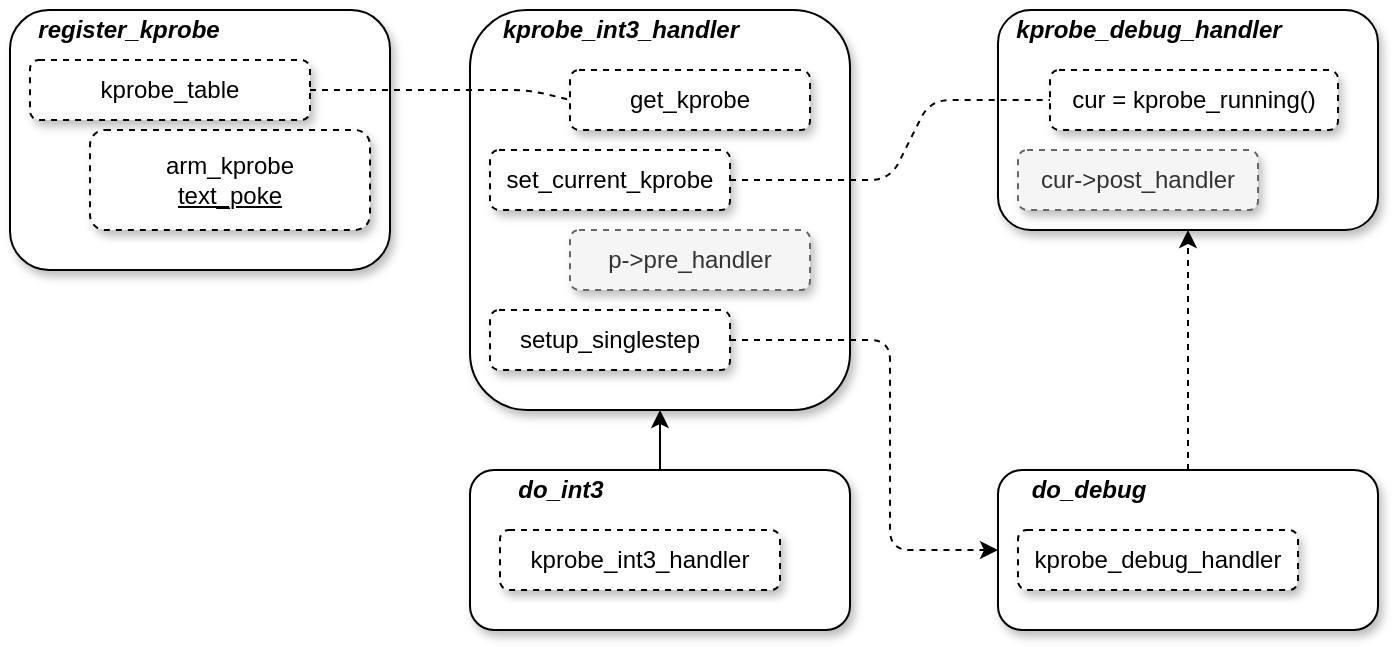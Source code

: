 <mxfile version="13.3.0" type="github">
  <diagram id="IFrhrqgHPlLCJnyAjFTX" name="第 1 页">
    <mxGraphModel dx="1773" dy="591" grid="1" gridSize="10" guides="1" tooltips="1" connect="1" arrows="1" fold="1" page="1" pageScale="1" pageWidth="827" pageHeight="1169" math="0" shadow="0">
      <root>
        <mxCell id="0" />
        <mxCell id="1" parent="0" />
        <mxCell id="JVRPQKpvG02_lBMR82Qk-1" value="" style="rounded=1;whiteSpace=wrap;html=1;shadow=1;" parent="1" vertex="1">
          <mxGeometry x="414" y="180" width="190" height="110" as="geometry" />
        </mxCell>
        <mxCell id="JVRPQKpvG02_lBMR82Qk-2" value="&lt;b&gt;&lt;i&gt;kprobe_debug_handler&lt;/i&gt;&lt;/b&gt;" style="text;html=1;align=center;verticalAlign=middle;resizable=0;points=[];autosize=1;" parent="1" vertex="1">
          <mxGeometry x="414" y="180" width="150" height="20" as="geometry" />
        </mxCell>
        <mxCell id="JVRPQKpvG02_lBMR82Qk-3" value="" style="rounded=1;whiteSpace=wrap;html=1;shadow=1;" parent="1" vertex="1">
          <mxGeometry x="414" y="410" width="190" height="80" as="geometry" />
        </mxCell>
        <mxCell id="JVRPQKpvG02_lBMR82Qk-4" value="&lt;b&gt;&lt;i&gt;do_debug&lt;/i&gt;&lt;/b&gt;" style="text;html=1;align=center;verticalAlign=middle;resizable=0;points=[];autosize=1;" parent="1" vertex="1">
          <mxGeometry x="424" y="410" width="70" height="20" as="geometry" />
        </mxCell>
        <mxCell id="JVRPQKpvG02_lBMR82Qk-5" value="cur-&amp;gt;post_handler" style="rounded=1;whiteSpace=wrap;html=1;shadow=1;dashed=1;fillColor=#f5f5f5;strokeColor=#666666;fontColor=#333333;" parent="1" vertex="1">
          <mxGeometry x="424" y="250" width="120" height="30" as="geometry" />
        </mxCell>
        <mxCell id="JVRPQKpvG02_lBMR82Qk-6" value="cur = kprobe_running()" style="rounded=1;whiteSpace=wrap;html=1;shadow=1;dashed=1;" parent="1" vertex="1">
          <mxGeometry x="440" y="210" width="144" height="30" as="geometry" />
        </mxCell>
        <mxCell id="JVRPQKpvG02_lBMR82Qk-7" value="kprobe_debug_handler" style="rounded=1;whiteSpace=wrap;html=1;shadow=1;dashed=1;" parent="1" vertex="1">
          <mxGeometry x="424" y="440" width="140" height="30" as="geometry" />
        </mxCell>
        <mxCell id="JVRPQKpvG02_lBMR82Qk-8" value="" style="rounded=1;whiteSpace=wrap;html=1;shadow=1;" parent="1" vertex="1">
          <mxGeometry x="150" y="180" width="190" height="200" as="geometry" />
        </mxCell>
        <mxCell id="JVRPQKpvG02_lBMR82Qk-9" value="&lt;b&gt;&lt;i&gt;kprobe_int3_handler&lt;/i&gt;&lt;/b&gt;" style="text;html=1;align=center;verticalAlign=middle;resizable=0;points=[];autosize=1;" parent="1" vertex="1">
          <mxGeometry x="160" y="180" width="130" height="20" as="geometry" />
        </mxCell>
        <mxCell id="JVRPQKpvG02_lBMR82Qk-10" value="" style="rounded=1;whiteSpace=wrap;html=1;shadow=1;" parent="1" vertex="1">
          <mxGeometry x="150" y="410" width="190" height="80" as="geometry" />
        </mxCell>
        <mxCell id="JVRPQKpvG02_lBMR82Qk-11" value="&lt;b&gt;&lt;i&gt;do_int3&lt;/i&gt;&lt;/b&gt;" style="text;html=1;align=center;verticalAlign=middle;resizable=0;points=[];autosize=1;" parent="1" vertex="1">
          <mxGeometry x="165" y="410" width="60" height="20" as="geometry" />
        </mxCell>
        <mxCell id="JVRPQKpvG02_lBMR82Qk-12" value="set_current_kprobe" style="rounded=1;whiteSpace=wrap;html=1;shadow=1;dashed=1;" parent="1" vertex="1">
          <mxGeometry x="160" y="250" width="120" height="30" as="geometry" />
        </mxCell>
        <mxCell id="JVRPQKpvG02_lBMR82Qk-13" value="get_kprobe" style="rounded=1;whiteSpace=wrap;html=1;shadow=1;dashed=1;" parent="1" vertex="1">
          <mxGeometry x="200" y="210" width="120" height="30" as="geometry" />
        </mxCell>
        <mxCell id="JVRPQKpvG02_lBMR82Qk-15" value="kprobe_int3_handler" style="rounded=1;whiteSpace=wrap;html=1;shadow=1;dashed=1;" parent="1" vertex="1">
          <mxGeometry x="165" y="440" width="140" height="30" as="geometry" />
        </mxCell>
        <mxCell id="JVRPQKpvG02_lBMR82Qk-16" value="p-&amp;gt;pre_handler" style="rounded=1;whiteSpace=wrap;html=1;shadow=1;dashed=1;fillColor=#f5f5f5;strokeColor=#666666;fontColor=#333333;" parent="1" vertex="1">
          <mxGeometry x="200" y="290" width="120" height="30" as="geometry" />
        </mxCell>
        <mxCell id="JVRPQKpvG02_lBMR82Qk-17" value="setup_singlestep" style="rounded=1;whiteSpace=wrap;html=1;shadow=1;dashed=1;" parent="1" vertex="1">
          <mxGeometry x="160" y="330" width="120" height="30" as="geometry" />
        </mxCell>
        <mxCell id="JVRPQKpvG02_lBMR82Qk-18" value="" style="rounded=1;whiteSpace=wrap;html=1;shadow=1;" parent="1" vertex="1">
          <mxGeometry x="-80" y="180" width="190" height="130" as="geometry" />
        </mxCell>
        <mxCell id="JVRPQKpvG02_lBMR82Qk-19" value="&lt;b&gt;&lt;i&gt;register_kprobe&lt;/i&gt;&lt;/b&gt;" style="text;html=1;align=center;verticalAlign=middle;resizable=0;points=[];autosize=1;" parent="1" vertex="1">
          <mxGeometry x="-76" y="180" width="110" height="20" as="geometry" />
        </mxCell>
        <mxCell id="JVRPQKpvG02_lBMR82Qk-20" value="kprobe_table" style="rounded=1;whiteSpace=wrap;html=1;shadow=1;dashed=1;" parent="1" vertex="1">
          <mxGeometry x="-70" y="205" width="140" height="30" as="geometry" />
        </mxCell>
        <mxCell id="JVRPQKpvG02_lBMR82Qk-21" value="arm_kprobe&lt;br&gt;&lt;u&gt;text_poke&lt;/u&gt;" style="rounded=1;whiteSpace=wrap;html=1;shadow=1;dashed=1;" parent="1" vertex="1">
          <mxGeometry x="-40" y="240" width="140" height="50" as="geometry" />
        </mxCell>
        <mxCell id="JVRPQKpvG02_lBMR82Qk-23" value="" style="endArrow=classic;html=1;exitX=0.5;exitY=0;exitDx=0;exitDy=0;entryX=0.5;entryY=1;entryDx=0;entryDy=0;" parent="1" source="JVRPQKpvG02_lBMR82Qk-10" target="JVRPQKpvG02_lBMR82Qk-8" edge="1">
          <mxGeometry width="50" height="50" relative="1" as="geometry">
            <mxPoint x="300" y="410" as="sourcePoint" />
            <mxPoint x="350" y="360" as="targetPoint" />
          </mxGeometry>
        </mxCell>
        <mxCell id="JVRPQKpvG02_lBMR82Qk-24" value="" style="endArrow=classic;html=1;exitX=1;exitY=0.5;exitDx=0;exitDy=0;entryX=0;entryY=0.5;entryDx=0;entryDy=0;dashed=1;" parent="1" source="JVRPQKpvG02_lBMR82Qk-17" target="JVRPQKpvG02_lBMR82Qk-3" edge="1">
          <mxGeometry width="50" height="50" relative="1" as="geometry">
            <mxPoint x="300" y="410" as="sourcePoint" />
            <mxPoint x="350" y="360" as="targetPoint" />
            <Array as="points">
              <mxPoint x="360" y="345" />
              <mxPoint x="360" y="450" />
            </Array>
          </mxGeometry>
        </mxCell>
        <mxCell id="JVRPQKpvG02_lBMR82Qk-25" value="" style="endArrow=classic;html=1;dashed=1;exitX=0.5;exitY=0;exitDx=0;exitDy=0;entryX=0.5;entryY=1;entryDx=0;entryDy=0;" parent="1" source="JVRPQKpvG02_lBMR82Qk-3" target="JVRPQKpvG02_lBMR82Qk-1" edge="1">
          <mxGeometry width="50" height="50" relative="1" as="geometry">
            <mxPoint x="300" y="400" as="sourcePoint" />
            <mxPoint x="350" y="350" as="targetPoint" />
          </mxGeometry>
        </mxCell>
        <mxCell id="JVRPQKpvG02_lBMR82Qk-26" value="" style="endArrow=none;dashed=1;html=1;entryX=0;entryY=0.5;entryDx=0;entryDy=0;exitX=1;exitY=0.5;exitDx=0;exitDy=0;" parent="1" source="JVRPQKpvG02_lBMR82Qk-12" target="JVRPQKpvG02_lBMR82Qk-6" edge="1">
          <mxGeometry width="50" height="50" relative="1" as="geometry">
            <mxPoint x="300" y="400" as="sourcePoint" />
            <mxPoint x="350" y="350" as="targetPoint" />
            <Array as="points">
              <mxPoint x="360" y="265" />
              <mxPoint x="380" y="225" />
            </Array>
          </mxGeometry>
        </mxCell>
        <mxCell id="JVRPQKpvG02_lBMR82Qk-27" value="" style="endArrow=none;dashed=1;html=1;exitX=1;exitY=0.5;exitDx=0;exitDy=0;entryX=0;entryY=0.5;entryDx=0;entryDy=0;" parent="1" source="JVRPQKpvG02_lBMR82Qk-20" target="JVRPQKpvG02_lBMR82Qk-13" edge="1">
          <mxGeometry width="50" height="50" relative="1" as="geometry">
            <mxPoint x="300" y="400" as="sourcePoint" />
            <mxPoint x="350" y="350" as="targetPoint" />
            <Array as="points">
              <mxPoint x="180" y="220" />
            </Array>
          </mxGeometry>
        </mxCell>
      </root>
    </mxGraphModel>
  </diagram>
</mxfile>
